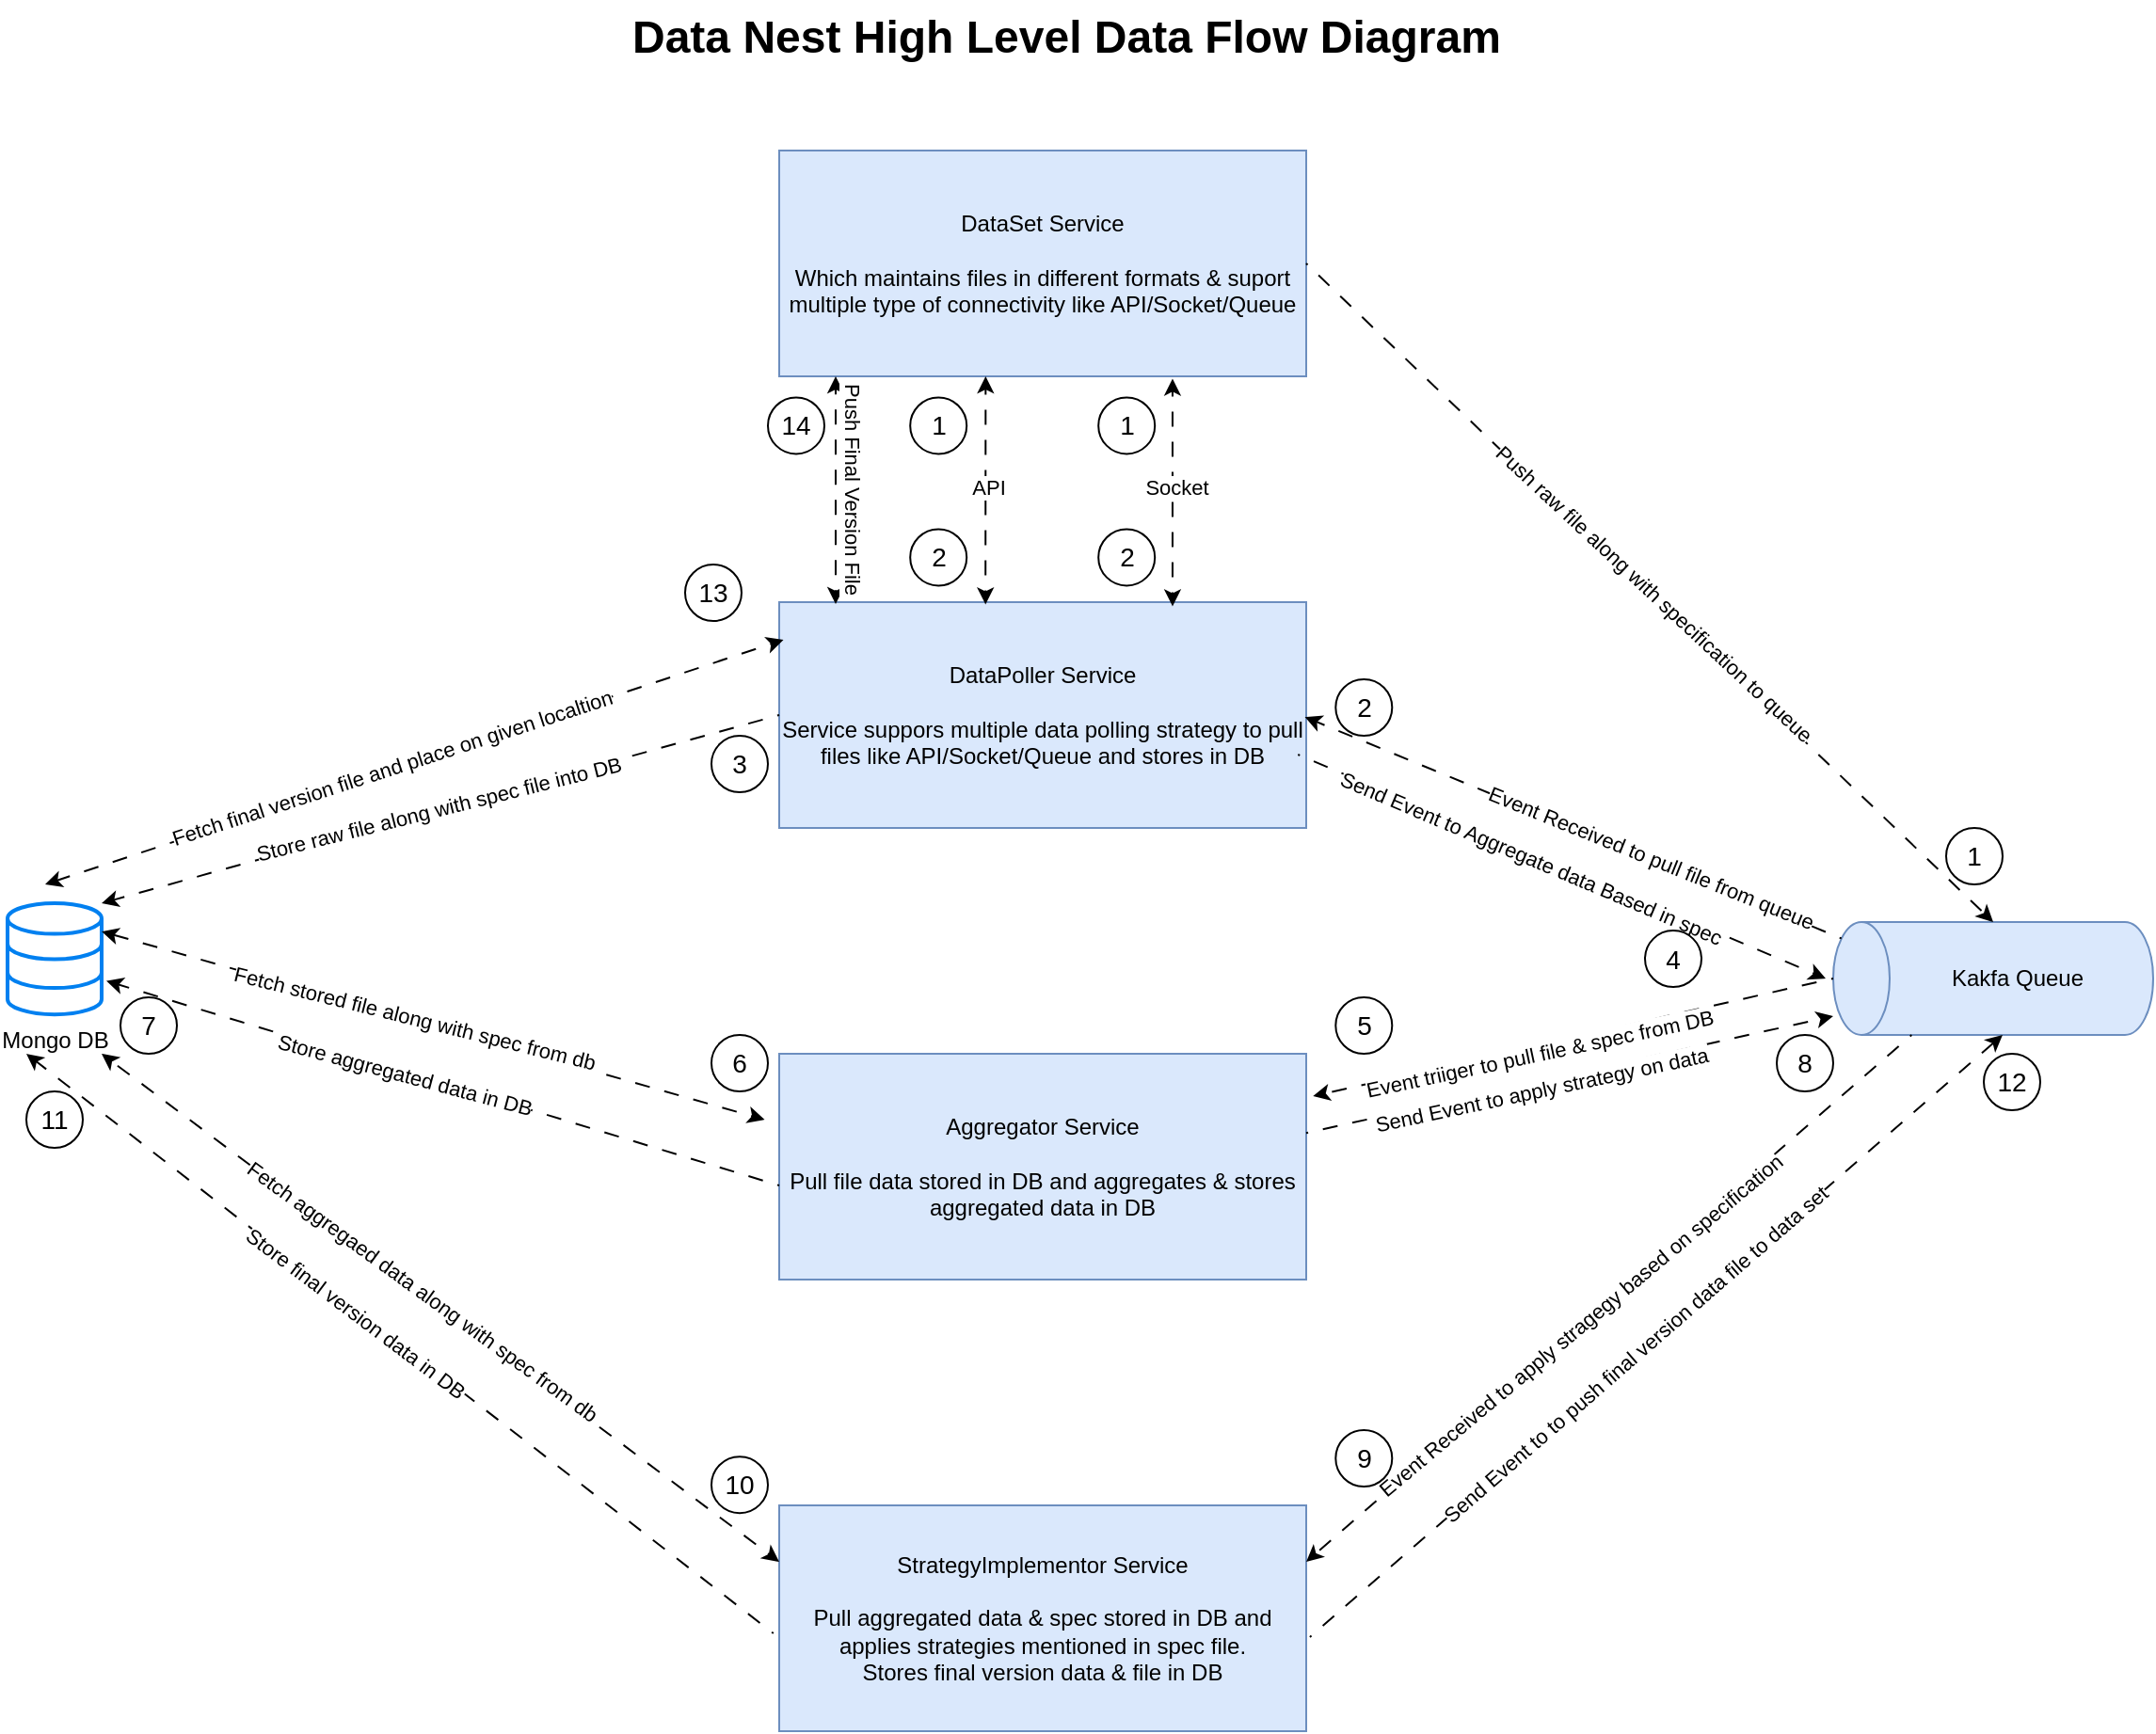 <mxfile version="24.7.17">
  <diagram name="DataNest" id="UM-Zo9KeCU_dCUbFCf_0">
    <mxGraphModel dx="880" dy="1232" grid="1" gridSize="10" guides="1" tooltips="1" connect="1" arrows="1" fold="1" page="1" pageScale="1" pageWidth="1000" pageHeight="700" math="0" shadow="0">
      <root>
        <mxCell id="0" />
        <mxCell id="1" parent="0" />
        <mxCell id="GRJAkJYchJ8ZzIT0V5Id-1" value="Mongo DB" style="html=1;verticalLabelPosition=bottom;align=center;labelBackgroundColor=#ffffff;verticalAlign=top;strokeWidth=2;strokeColor=#0080F0;shadow=0;dashed=0;shape=mxgraph.ios7.icons.data;" vertex="1" parent="1">
          <mxGeometry x="190" y="440" width="50" height="59.1" as="geometry" />
        </mxCell>
        <mxCell id="GRJAkJYchJ8ZzIT0V5Id-2" value="Kakfa Queue" style="shape=cylinder3;whiteSpace=wrap;html=1;boundedLbl=1;backgroundOutline=1;size=15;direction=north;fillColor=#dae8fc;strokeColor=#6c8ebf;" vertex="1" parent="1">
          <mxGeometry x="1160" y="450" width="170" height="60" as="geometry" />
        </mxCell>
        <mxCell id="GRJAkJYchJ8ZzIT0V5Id-3" value="DataSet Service&lt;div&gt;&lt;br&gt;&lt;div&gt;Which maintains files in different formats &amp;amp; suport multiple type of connectivity like API/Socket/Queue&lt;/div&gt;&lt;/div&gt;" style="rounded=0;whiteSpace=wrap;html=1;fillColor=#dae8fc;strokeColor=#6c8ebf;" vertex="1" parent="1">
          <mxGeometry x="600" y="40" width="280" height="120" as="geometry" />
        </mxCell>
        <mxCell id="GRJAkJYchJ8ZzIT0V5Id-4" value="&lt;div&gt;DataPoller Service&lt;/div&gt;&lt;div&gt;&lt;br&gt;&lt;div&gt;Service suppors multiple data polling strategy to pull files like API/Socket/Queue and stores in DB&lt;/div&gt;&lt;/div&gt;" style="rounded=0;whiteSpace=wrap;html=1;fillColor=#dae8fc;strokeColor=#6c8ebf;" vertex="1" parent="1">
          <mxGeometry x="600" y="280" width="280" height="120" as="geometry" />
        </mxCell>
        <mxCell id="GRJAkJYchJ8ZzIT0V5Id-5" value="&lt;div&gt;Aggregator Service&lt;/div&gt;&lt;div&gt;&lt;br&gt;&lt;div&gt;Pull file data stored in DB and aggregates &amp;amp; stores aggregated data in DB&lt;/div&gt;&lt;/div&gt;" style="rounded=0;whiteSpace=wrap;html=1;fillColor=#dae8fc;strokeColor=#6c8ebf;" vertex="1" parent="1">
          <mxGeometry x="600" y="520" width="280" height="120" as="geometry" />
        </mxCell>
        <mxCell id="GRJAkJYchJ8ZzIT0V5Id-6" value="&lt;div&gt;StrategyImplementor Service&lt;/div&gt;&lt;div&gt;&lt;br&gt;&lt;div&gt;Pull aggregated data &amp;amp; spec stored in DB and applies strategies mentioned in spec file.&lt;/div&gt;&lt;/div&gt;&lt;div&gt;Stores final version data &amp;amp; file in DB&lt;/div&gt;" style="rounded=0;whiteSpace=wrap;html=1;fillColor=#dae8fc;strokeColor=#6c8ebf;" vertex="1" parent="1">
          <mxGeometry x="600" y="760" width="280" height="120" as="geometry" />
        </mxCell>
        <mxCell id="GRJAkJYchJ8ZzIT0V5Id-7" value="" style="endArrow=classic;startArrow=classic;html=1;rounded=0;entryX=0.286;entryY=0.99;entryDx=0;entryDy=0;entryPerimeter=0;flowAnimation=1;" edge="1" parent="1">
          <mxGeometry width="50" height="50" relative="1" as="geometry">
            <mxPoint x="709.6" y="281.2" as="sourcePoint" />
            <mxPoint x="709.68" y="160.0" as="targetPoint" />
          </mxGeometry>
        </mxCell>
        <mxCell id="GRJAkJYchJ8ZzIT0V5Id-11" value="API" style="edgeLabel;html=1;align=center;verticalAlign=middle;resizable=0;points=[];" vertex="1" connectable="0" parent="GRJAkJYchJ8ZzIT0V5Id-7">
          <mxGeometry x="0.03" y="-1" relative="1" as="geometry">
            <mxPoint as="offset" />
          </mxGeometry>
        </mxCell>
        <mxCell id="GRJAkJYchJ8ZzIT0V5Id-8" value="" style="endArrow=classic;startArrow=classic;html=1;rounded=0;entryX=0.286;entryY=0.99;entryDx=0;entryDy=0;entryPerimeter=0;flowAnimation=1;" edge="1" parent="1">
          <mxGeometry width="50" height="50" relative="1" as="geometry">
            <mxPoint x="808.98" y="282.2" as="sourcePoint" />
            <mxPoint x="808.98" y="161.2" as="targetPoint" />
          </mxGeometry>
        </mxCell>
        <mxCell id="GRJAkJYchJ8ZzIT0V5Id-12" value="Socket" style="edgeLabel;html=1;align=center;verticalAlign=middle;resizable=0;points=[];" vertex="1" connectable="0" parent="GRJAkJYchJ8ZzIT0V5Id-8">
          <mxGeometry x="0.05" y="-2" relative="1" as="geometry">
            <mxPoint as="offset" />
          </mxGeometry>
        </mxCell>
        <mxCell id="GRJAkJYchJ8ZzIT0V5Id-9" value="" style="endArrow=classic;startArrow=classic;html=1;rounded=0;entryX=0.286;entryY=0.99;entryDx=0;entryDy=0;entryPerimeter=0;flowAnimation=1;" edge="1" parent="1">
          <mxGeometry width="50" height="50" relative="1" as="geometry">
            <mxPoint x="630" y="281" as="sourcePoint" />
            <mxPoint x="630" y="160" as="targetPoint" />
          </mxGeometry>
        </mxCell>
        <mxCell id="GRJAkJYchJ8ZzIT0V5Id-14" value="Push Final Version File" style="edgeLabel;html=1;align=left;verticalAlign=middle;resizable=0;points=[];labelPosition=right;verticalLabelPosition=middle;textDirection=vertical-lr;" vertex="1" connectable="0" parent="GRJAkJYchJ8ZzIT0V5Id-9">
          <mxGeometry x="-0.012" relative="1" as="geometry">
            <mxPoint y="-1" as="offset" />
          </mxGeometry>
        </mxCell>
        <mxCell id="GRJAkJYchJ8ZzIT0V5Id-16" value="&lt;font style=&quot;font-size: 14px;&quot;&gt;1&lt;/font&gt;" style="ellipse;whiteSpace=wrap;html=1;aspect=fixed;" vertex="1" parent="1">
          <mxGeometry x="669.6" y="171.2" width="30" height="30" as="geometry" />
        </mxCell>
        <mxCell id="GRJAkJYchJ8ZzIT0V5Id-17" value="&lt;font style=&quot;font-size: 14px;&quot;&gt;2&lt;/font&gt;" style="ellipse;whiteSpace=wrap;html=1;aspect=fixed;" vertex="1" parent="1">
          <mxGeometry x="669.6" y="241.2" width="30" height="30" as="geometry" />
        </mxCell>
        <mxCell id="GRJAkJYchJ8ZzIT0V5Id-18" value="&lt;font style=&quot;font-size: 14px;&quot;&gt;1&lt;/font&gt;" style="ellipse;whiteSpace=wrap;html=1;aspect=fixed;" vertex="1" parent="1">
          <mxGeometry x="769.6" y="171.2" width="30" height="30" as="geometry" />
        </mxCell>
        <mxCell id="GRJAkJYchJ8ZzIT0V5Id-21" value="&lt;font style=&quot;font-size: 14px;&quot;&gt;2&lt;/font&gt;" style="ellipse;whiteSpace=wrap;html=1;aspect=fixed;" vertex="1" parent="1">
          <mxGeometry x="769.6" y="241.2" width="30" height="30" as="geometry" />
        </mxCell>
        <mxCell id="GRJAkJYchJ8ZzIT0V5Id-22" value="" style="endArrow=classic;html=1;rounded=0;entryX=1;entryY=0.5;entryDx=0;entryDy=0;entryPerimeter=0;exitX=1;exitY=0.5;exitDx=0;exitDy=0;flowAnimation=1;" edge="1" parent="1" source="GRJAkJYchJ8ZzIT0V5Id-3" target="GRJAkJYchJ8ZzIT0V5Id-2">
          <mxGeometry width="50" height="50" relative="1" as="geometry">
            <mxPoint x="770" y="220" as="sourcePoint" />
            <mxPoint x="820" y="170" as="targetPoint" />
          </mxGeometry>
        </mxCell>
        <mxCell id="GRJAkJYchJ8ZzIT0V5Id-23" value="Push raw file along with specification to queue" style="edgeLabel;html=1;align=center;verticalAlign=middle;resizable=0;points=[];rotation=313;textDirection=vertical-lr;" vertex="1" connectable="0" parent="GRJAkJYchJ8ZzIT0V5Id-22">
          <mxGeometry x="0.007" relative="1" as="geometry">
            <mxPoint as="offset" />
          </mxGeometry>
        </mxCell>
        <mxCell id="GRJAkJYchJ8ZzIT0V5Id-24" value="&lt;font style=&quot;font-size: 14px;&quot;&gt;1&lt;/font&gt;" style="ellipse;whiteSpace=wrap;html=1;aspect=fixed;" vertex="1" parent="1">
          <mxGeometry x="1220" y="400" width="30" height="30" as="geometry" />
        </mxCell>
        <mxCell id="GRJAkJYchJ8ZzIT0V5Id-25" value="" style="endArrow=classic;html=1;rounded=0;entryX=1.013;entryY=0.167;entryDx=0;entryDy=0;entryPerimeter=0;exitX=0.855;exitY=0;exitDx=0;exitDy=4.35;exitPerimeter=0;flowAnimation=1;" edge="1" parent="1" source="GRJAkJYchJ8ZzIT0V5Id-2">
          <mxGeometry width="50" height="50" relative="1" as="geometry">
            <mxPoint x="1160" y="499.7" as="sourcePoint" />
            <mxPoint x="879.29" y="341.04" as="targetPoint" />
          </mxGeometry>
        </mxCell>
        <mxCell id="GRJAkJYchJ8ZzIT0V5Id-26" value="Event Received to pull file from queue" style="edgeLabel;html=1;align=right;verticalAlign=middle;resizable=0;points=[];textDirection=vertical-lr;labelPosition=left;verticalLabelPosition=middle;rotation=292;" vertex="1" connectable="0" parent="GRJAkJYchJ8ZzIT0V5Id-25">
          <mxGeometry x="-0.3" y="-2" relative="1" as="geometry">
            <mxPoint y="-6" as="offset" />
          </mxGeometry>
        </mxCell>
        <mxCell id="GRJAkJYchJ8ZzIT0V5Id-29" value="" style="endArrow=classic;html=1;rounded=0;flowAnimation=1;" edge="1" parent="1">
          <mxGeometry width="50" height="50" relative="1" as="geometry">
            <mxPoint x="600" y="340" as="sourcePoint" />
            <mxPoint x="240" y="440" as="targetPoint" />
          </mxGeometry>
        </mxCell>
        <mxCell id="GRJAkJYchJ8ZzIT0V5Id-30" value="Store raw file along with spec file into DB" style="edgeLabel;html=1;align=center;verticalAlign=middle;resizable=0;points=[];rotation=346;" vertex="1" connectable="0" parent="GRJAkJYchJ8ZzIT0V5Id-29">
          <mxGeometry x="0.007" relative="1" as="geometry">
            <mxPoint as="offset" />
          </mxGeometry>
        </mxCell>
        <mxCell id="GRJAkJYchJ8ZzIT0V5Id-31" value="&lt;font style=&quot;font-size: 14px;&quot;&gt;3&lt;/font&gt;" style="ellipse;whiteSpace=wrap;html=1;aspect=fixed;" vertex="1" parent="1">
          <mxGeometry x="564" y="351" width="30" height="30" as="geometry" />
        </mxCell>
        <mxCell id="GRJAkJYchJ8ZzIT0V5Id-32" value="&lt;font style=&quot;font-size: 14px;&quot;&gt;2&lt;/font&gt;" style="ellipse;whiteSpace=wrap;html=1;aspect=fixed;" vertex="1" parent="1">
          <mxGeometry x="895.65" y="321" width="30" height="30" as="geometry" />
        </mxCell>
        <mxCell id="GRJAkJYchJ8ZzIT0V5Id-33" value="" style="endArrow=classic;html=1;rounded=0;exitX=0.855;exitY=0;exitDx=0;exitDy=4.35;exitPerimeter=0;flowAnimation=1;" edge="1" parent="1">
          <mxGeometry width="50" height="50" relative="1" as="geometry">
            <mxPoint x="875.65" y="361" as="sourcePoint" />
            <mxPoint x="1156" y="480" as="targetPoint" />
          </mxGeometry>
        </mxCell>
        <mxCell id="GRJAkJYchJ8ZzIT0V5Id-34" value="Send Event to Aggregate data Based in spec" style="edgeLabel;html=1;align=right;verticalAlign=middle;resizable=0;points=[];textDirection=vertical-lr;labelPosition=left;verticalLabelPosition=middle;rotation=293;" vertex="1" connectable="0" parent="GRJAkJYchJ8ZzIT0V5Id-33">
          <mxGeometry x="-0.1" relative="1" as="geometry">
            <mxPoint y="-5" as="offset" />
          </mxGeometry>
        </mxCell>
        <mxCell id="GRJAkJYchJ8ZzIT0V5Id-36" value="&lt;font style=&quot;font-size: 14px;&quot;&gt;4&lt;/font&gt;" style="ellipse;whiteSpace=wrap;html=1;aspect=fixed;" vertex="1" parent="1">
          <mxGeometry x="1060" y="454.55" width="30" height="30" as="geometry" />
        </mxCell>
        <mxCell id="GRJAkJYchJ8ZzIT0V5Id-39" value="" style="endArrow=classic;html=1;rounded=0;entryX=1.013;entryY=0.188;entryDx=0;entryDy=0;entryPerimeter=0;exitX=0.5;exitY=0;exitDx=0;exitDy=0;flowAnimation=1;exitPerimeter=0;" edge="1" parent="1" source="GRJAkJYchJ8ZzIT0V5Id-2" target="GRJAkJYchJ8ZzIT0V5Id-5">
          <mxGeometry width="50" height="50" relative="1" as="geometry">
            <mxPoint x="530" y="240" as="sourcePoint" />
            <mxPoint x="895" y="590" as="targetPoint" />
          </mxGeometry>
        </mxCell>
        <mxCell id="GRJAkJYchJ8ZzIT0V5Id-40" value="Event triiger to pull file &amp;amp; spec from DB" style="edgeLabel;html=1;align=right;verticalAlign=middle;resizable=0;points=[];rotation=258;textDirection=vertical-lr;labelPosition=left;verticalLabelPosition=middle;" vertex="1" connectable="0" parent="GRJAkJYchJ8ZzIT0V5Id-39">
          <mxGeometry x="0.01" relative="1" as="geometry">
            <mxPoint x="-18" y="2" as="offset" />
          </mxGeometry>
        </mxCell>
        <mxCell id="GRJAkJYchJ8ZzIT0V5Id-41" value="&lt;font style=&quot;font-size: 14px;&quot;&gt;5&lt;/font&gt;" style="ellipse;whiteSpace=wrap;html=1;aspect=fixed;" vertex="1" parent="1">
          <mxGeometry x="895.65" y="490" width="30" height="30" as="geometry" />
        </mxCell>
        <mxCell id="GRJAkJYchJ8ZzIT0V5Id-46" value="" style="endArrow=classic;startArrow=classic;html=1;rounded=0;entryX=1.075;entryY=0.169;entryDx=0;entryDy=0;entryPerimeter=0;flowAnimation=1;" edge="1" parent="1">
          <mxGeometry width="50" height="50" relative="1" as="geometry">
            <mxPoint x="592.25" y="555.01" as="sourcePoint" />
            <mxPoint x="240.0" y="454.998" as="targetPoint" />
          </mxGeometry>
        </mxCell>
        <mxCell id="GRJAkJYchJ8ZzIT0V5Id-47" value="Fetch stored file along with spec from db" style="edgeLabel;html=1;align=center;verticalAlign=middle;resizable=0;points=[];rotation=14;" vertex="1" connectable="0" parent="GRJAkJYchJ8ZzIT0V5Id-46">
          <mxGeometry x="0.06" y="-1" relative="1" as="geometry">
            <mxPoint as="offset" />
          </mxGeometry>
        </mxCell>
        <mxCell id="GRJAkJYchJ8ZzIT0V5Id-50" value="" style="endArrow=classic;html=1;rounded=0;entryX=1.05;entryY=0.698;entryDx=0;entryDy=0;entryPerimeter=0;exitX=0.5;exitY=0;exitDx=0;exitDy=0;flowAnimation=1;exitPerimeter=0;" edge="1" parent="1" target="GRJAkJYchJ8ZzIT0V5Id-1">
          <mxGeometry width="50" height="50" relative="1" as="geometry">
            <mxPoint x="600" y="590" as="sourcePoint" />
            <mxPoint x="324" y="653" as="targetPoint" />
          </mxGeometry>
        </mxCell>
        <mxCell id="GRJAkJYchJ8ZzIT0V5Id-51" value="Store aggregated data in DB" style="edgeLabel;html=1;align=right;verticalAlign=middle;resizable=0;points=[];rotation=285;textDirection=vertical-rl;labelPosition=left;verticalLabelPosition=middle;" vertex="1" connectable="0" parent="GRJAkJYchJ8ZzIT0V5Id-50">
          <mxGeometry x="0.01" relative="1" as="geometry">
            <mxPoint x="-18" y="-10" as="offset" />
          </mxGeometry>
        </mxCell>
        <mxCell id="GRJAkJYchJ8ZzIT0V5Id-52" value="&lt;font style=&quot;font-size: 14px;&quot;&gt;6&lt;/font&gt;" style="ellipse;whiteSpace=wrap;html=1;aspect=fixed;" vertex="1" parent="1">
          <mxGeometry x="564" y="510" width="30" height="30" as="geometry" />
        </mxCell>
        <mxCell id="GRJAkJYchJ8ZzIT0V5Id-53" value="&lt;font style=&quot;font-size: 14px;&quot;&gt;7&lt;/font&gt;" style="ellipse;whiteSpace=wrap;html=1;aspect=fixed;" vertex="1" parent="1">
          <mxGeometry x="250" y="490" width="30" height="30" as="geometry" />
        </mxCell>
        <mxCell id="GRJAkJYchJ8ZzIT0V5Id-60" value="" style="endArrow=classic;html=1;rounded=0;exitX=0.5;exitY=0;exitDx=0;exitDy=0;flowAnimation=1;exitPerimeter=0;" edge="1" parent="1">
          <mxGeometry width="50" height="50" relative="1" as="geometry">
            <mxPoint x="880" y="562.1" as="sourcePoint" />
            <mxPoint x="1160" y="500" as="targetPoint" />
          </mxGeometry>
        </mxCell>
        <mxCell id="GRJAkJYchJ8ZzIT0V5Id-61" value="Send Event to apply strategy on data" style="edgeLabel;html=1;align=right;verticalAlign=middle;resizable=0;points=[];rotation=258;textDirection=vertical-lr;labelPosition=left;verticalLabelPosition=middle;" vertex="1" connectable="0" parent="GRJAkJYchJ8ZzIT0V5Id-60">
          <mxGeometry x="0.01" relative="1" as="geometry">
            <mxPoint x="-18" y="2" as="offset" />
          </mxGeometry>
        </mxCell>
        <mxCell id="GRJAkJYchJ8ZzIT0V5Id-62" value="&lt;font style=&quot;font-size: 14px;&quot;&gt;8&lt;/font&gt;" style="ellipse;whiteSpace=wrap;html=1;aspect=fixed;" vertex="1" parent="1">
          <mxGeometry x="1130" y="510" width="30" height="30" as="geometry" />
        </mxCell>
        <mxCell id="GRJAkJYchJ8ZzIT0V5Id-63" value="" style="endArrow=classic;html=1;rounded=0;entryX=1;entryY=0.25;entryDx=0;entryDy=0;exitX=0.5;exitY=0;exitDx=0;exitDy=0;flowAnimation=1;exitPerimeter=0;" edge="1" parent="1" target="GRJAkJYchJ8ZzIT0V5Id-6">
          <mxGeometry width="50" height="50" relative="1" as="geometry">
            <mxPoint x="1201.65" y="510" as="sourcePoint" />
            <mxPoint x="925.65" y="573" as="targetPoint" />
          </mxGeometry>
        </mxCell>
        <mxCell id="GRJAkJYchJ8ZzIT0V5Id-64" value="Event Received to apply stragegy based on specification" style="edgeLabel;html=1;align=right;verticalAlign=middle;resizable=0;points=[];rotation=230;textDirection=vertical-lr;labelPosition=left;verticalLabelPosition=middle;" vertex="1" connectable="0" parent="GRJAkJYchJ8ZzIT0V5Id-63">
          <mxGeometry x="0.01" relative="1" as="geometry">
            <mxPoint x="-18" y="8" as="offset" />
          </mxGeometry>
        </mxCell>
        <mxCell id="GRJAkJYchJ8ZzIT0V5Id-65" value="&lt;font style=&quot;font-size: 14px;&quot;&gt;9&lt;/font&gt;" style="ellipse;whiteSpace=wrap;html=1;aspect=fixed;" vertex="1" parent="1">
          <mxGeometry x="895.65" y="720" width="30" height="30" as="geometry" />
        </mxCell>
        <mxCell id="GRJAkJYchJ8ZzIT0V5Id-66" value="" style="endArrow=classic;startArrow=classic;html=1;rounded=0;flowAnimation=1;exitX=0;exitY=0.25;exitDx=0;exitDy=0;" edge="1" parent="1" source="GRJAkJYchJ8ZzIT0V5Id-6">
          <mxGeometry width="50" height="50" relative="1" as="geometry">
            <mxPoint x="600" y="785" as="sourcePoint" />
            <mxPoint x="240" y="520" as="targetPoint" />
          </mxGeometry>
        </mxCell>
        <mxCell id="GRJAkJYchJ8ZzIT0V5Id-67" value="Fetch aggregaed data along with spec from db" style="edgeLabel;html=1;align=center;verticalAlign=middle;resizable=0;points=[];rotation=36;" vertex="1" connectable="0" parent="GRJAkJYchJ8ZzIT0V5Id-66">
          <mxGeometry x="0.06" y="-1" relative="1" as="geometry">
            <mxPoint as="offset" />
          </mxGeometry>
        </mxCell>
        <mxCell id="GRJAkJYchJ8ZzIT0V5Id-68" value="&lt;font style=&quot;font-size: 14px;&quot;&gt;10&lt;/font&gt;" style="ellipse;whiteSpace=wrap;html=1;aspect=fixed;" vertex="1" parent="1">
          <mxGeometry x="564" y="734.1" width="30" height="30" as="geometry" />
        </mxCell>
        <mxCell id="GRJAkJYchJ8ZzIT0V5Id-69" value="" style="endArrow=classic;html=1;rounded=0;exitX=-0.011;exitY=0.567;exitDx=0;exitDy=0;flowAnimation=1;exitPerimeter=0;" edge="1" parent="1" source="GRJAkJYchJ8ZzIT0V5Id-6">
          <mxGeometry width="50" height="50" relative="1" as="geometry">
            <mxPoint x="600" y="839" as="sourcePoint" />
            <mxPoint x="200" y="520" as="targetPoint" />
          </mxGeometry>
        </mxCell>
        <mxCell id="GRJAkJYchJ8ZzIT0V5Id-70" value="Store final version data in DB" style="edgeLabel;html=1;align=right;verticalAlign=middle;resizable=0;points=[];rotation=307;textDirection=vertical-rl;labelPosition=left;verticalLabelPosition=middle;" vertex="1" connectable="0" parent="GRJAkJYchJ8ZzIT0V5Id-69">
          <mxGeometry x="0.01" relative="1" as="geometry">
            <mxPoint x="-18" y="-20" as="offset" />
          </mxGeometry>
        </mxCell>
        <mxCell id="GRJAkJYchJ8ZzIT0V5Id-71" value="&lt;font style=&quot;font-size: 14px;&quot;&gt;11&lt;/font&gt;" style="ellipse;whiteSpace=wrap;html=1;aspect=fixed;" vertex="1" parent="1">
          <mxGeometry x="200" y="540" width="30" height="30" as="geometry" />
        </mxCell>
        <mxCell id="GRJAkJYchJ8ZzIT0V5Id-73" value="" style="endArrow=classic;html=1;rounded=0;exitX=1.007;exitY=0.583;exitDx=0;exitDy=0;flowAnimation=1;exitPerimeter=0;" edge="1" parent="1" source="GRJAkJYchJ8ZzIT0V5Id-6">
          <mxGeometry width="50" height="50" relative="1" as="geometry">
            <mxPoint x="970" y="572.1" as="sourcePoint" />
            <mxPoint x="1250" y="510" as="targetPoint" />
          </mxGeometry>
        </mxCell>
        <mxCell id="GRJAkJYchJ8ZzIT0V5Id-74" value="Send Event to to push final version data file to data set" style="edgeLabel;html=1;align=right;verticalAlign=middle;resizable=0;points=[];rotation=229;textDirection=vertical-lr;labelPosition=left;verticalLabelPosition=middle;" vertex="1" connectable="0" parent="GRJAkJYchJ8ZzIT0V5Id-73">
          <mxGeometry x="0.01" relative="1" as="geometry">
            <mxPoint x="-18" y="7" as="offset" />
          </mxGeometry>
        </mxCell>
        <mxCell id="GRJAkJYchJ8ZzIT0V5Id-75" value="&lt;font style=&quot;font-size: 14px;&quot;&gt;12&lt;/font&gt;" style="ellipse;whiteSpace=wrap;html=1;aspect=fixed;" vertex="1" parent="1">
          <mxGeometry x="1240" y="520" width="30" height="30" as="geometry" />
        </mxCell>
        <mxCell id="GRJAkJYchJ8ZzIT0V5Id-77" value="" style="endArrow=classic;startArrow=classic;html=1;rounded=0;flowAnimation=1;" edge="1" parent="1">
          <mxGeometry width="50" height="50" relative="1" as="geometry">
            <mxPoint x="602.25" y="300.01" as="sourcePoint" />
            <mxPoint x="210" y="430" as="targetPoint" />
          </mxGeometry>
        </mxCell>
        <mxCell id="GRJAkJYchJ8ZzIT0V5Id-78" value="Fetch final version file and place on given localtion" style="edgeLabel;html=1;align=center;verticalAlign=middle;resizable=0;points=[];rotation=342;" vertex="1" connectable="0" parent="GRJAkJYchJ8ZzIT0V5Id-77">
          <mxGeometry x="0.06" y="-1" relative="1" as="geometry">
            <mxPoint as="offset" />
          </mxGeometry>
        </mxCell>
        <mxCell id="GRJAkJYchJ8ZzIT0V5Id-79" value="&lt;font style=&quot;font-size: 14px;&quot;&gt;13&lt;/font&gt;" style="ellipse;whiteSpace=wrap;html=1;aspect=fixed;" vertex="1" parent="1">
          <mxGeometry x="550" y="260" width="30" height="30" as="geometry" />
        </mxCell>
        <mxCell id="GRJAkJYchJ8ZzIT0V5Id-80" value="&lt;font style=&quot;font-size: 14px;&quot;&gt;14&lt;/font&gt;" style="ellipse;whiteSpace=wrap;html=1;aspect=fixed;" vertex="1" parent="1">
          <mxGeometry x="594" y="171.2" width="30" height="30" as="geometry" />
        </mxCell>
        <mxCell id="GRJAkJYchJ8ZzIT0V5Id-82" value="Data Nest High Level Data Flow Diagram" style="text;strokeColor=none;fillColor=none;html=1;fontSize=24;fontStyle=1;verticalAlign=middle;align=left;" vertex="1" parent="1">
          <mxGeometry x="520" y="-40" width="480" height="40" as="geometry" />
        </mxCell>
      </root>
    </mxGraphModel>
  </diagram>
</mxfile>
